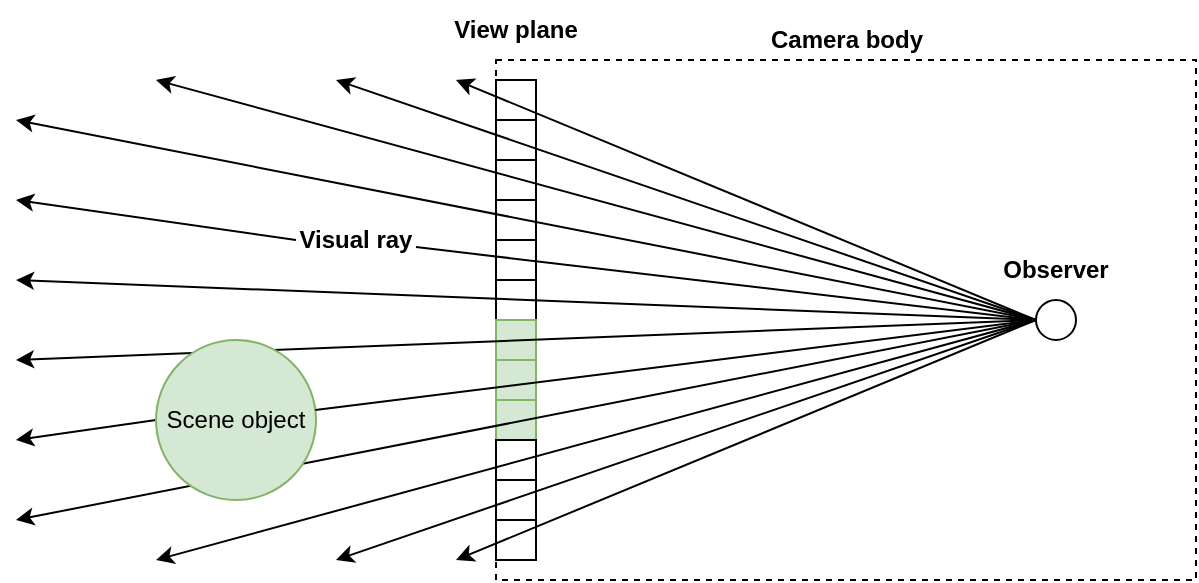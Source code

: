<mxfile version="16.0.3" type="device"><diagram name="Page-1" id="0Hl5JjlqrEEVLNRCusyu"><mxGraphModel dx="807" dy="897" grid="1" gridSize="10" guides="1" tooltips="1" connect="1" arrows="1" fold="1" page="1" pageScale="1" pageWidth="827" pageHeight="1169" math="0" shadow="0"><root><mxCell id="vyspIMakwLupjSmvG92E-0"/><mxCell id="vyspIMakwLupjSmvG92E-1" parent="vyspIMakwLupjSmvG92E-0"/><mxCell id="vyspIMakwLupjSmvG92E-28" value="" style="rounded=0;whiteSpace=wrap;html=1;dashed=1;fillColor=none;" parent="vyspIMakwLupjSmvG92E-1" vertex="1"><mxGeometry x="400" y="70" width="350" height="260" as="geometry"/></mxCell><mxCell id="vyspIMakwLupjSmvG92E-2" value="" style="rounded=0;whiteSpace=wrap;html=1;" parent="vyspIMakwLupjSmvG92E-1" vertex="1"><mxGeometry x="400" y="80" width="20" height="20" as="geometry"/></mxCell><mxCell id="vyspIMakwLupjSmvG92E-3" value="" style="rounded=0;whiteSpace=wrap;html=1;" parent="vyspIMakwLupjSmvG92E-1" vertex="1"><mxGeometry x="400" y="100" width="20" height="20" as="geometry"/></mxCell><mxCell id="vyspIMakwLupjSmvG92E-4" value="" style="rounded=0;whiteSpace=wrap;html=1;" parent="vyspIMakwLupjSmvG92E-1" vertex="1"><mxGeometry x="400" y="120" width="20" height="20" as="geometry"/></mxCell><mxCell id="vyspIMakwLupjSmvG92E-5" value="" style="rounded=0;whiteSpace=wrap;html=1;" parent="vyspIMakwLupjSmvG92E-1" vertex="1"><mxGeometry x="400" y="140" width="20" height="20" as="geometry"/></mxCell><mxCell id="vyspIMakwLupjSmvG92E-6" value="" style="rounded=0;whiteSpace=wrap;html=1;" parent="vyspIMakwLupjSmvG92E-1" vertex="1"><mxGeometry x="400" y="160" width="20" height="20" as="geometry"/></mxCell><mxCell id="vyspIMakwLupjSmvG92E-7" value="" style="rounded=0;whiteSpace=wrap;html=1;" parent="vyspIMakwLupjSmvG92E-1" vertex="1"><mxGeometry x="400" y="180" width="20" height="20" as="geometry"/></mxCell><mxCell id="vyspIMakwLupjSmvG92E-8" value="" style="rounded=0;whiteSpace=wrap;html=1;fillColor=#d5e8d4;strokeColor=#82b366;" parent="vyspIMakwLupjSmvG92E-1" vertex="1"><mxGeometry x="400" y="200" width="20" height="20" as="geometry"/></mxCell><mxCell id="vyspIMakwLupjSmvG92E-9" value="" style="rounded=0;whiteSpace=wrap;html=1;fillColor=#d5e8d4;strokeColor=#82b366;" parent="vyspIMakwLupjSmvG92E-1" vertex="1"><mxGeometry x="400" y="220" width="20" height="20" as="geometry"/></mxCell><mxCell id="vyspIMakwLupjSmvG92E-10" value="" style="rounded=0;whiteSpace=wrap;html=1;fillColor=#d5e8d4;strokeColor=#82b366;" parent="vyspIMakwLupjSmvG92E-1" vertex="1"><mxGeometry x="400" y="240" width="20" height="20" as="geometry"/></mxCell><mxCell id="vyspIMakwLupjSmvG92E-11" value="" style="rounded=0;whiteSpace=wrap;html=1;" parent="vyspIMakwLupjSmvG92E-1" vertex="1"><mxGeometry x="400" y="260" width="20" height="20" as="geometry"/></mxCell><mxCell id="vyspIMakwLupjSmvG92E-12" value="" style="rounded=0;whiteSpace=wrap;html=1;" parent="vyspIMakwLupjSmvG92E-1" vertex="1"><mxGeometry x="400" y="280" width="20" height="20" as="geometry"/></mxCell><mxCell id="vyspIMakwLupjSmvG92E-13" value="" style="rounded=0;whiteSpace=wrap;html=1;" parent="vyspIMakwLupjSmvG92E-1" vertex="1"><mxGeometry x="400" y="300" width="20" height="20" as="geometry"/></mxCell><mxCell id="vyspIMakwLupjSmvG92E-14" value="" style="ellipse;whiteSpace=wrap;html=1;aspect=fixed;" parent="vyspIMakwLupjSmvG92E-1" vertex="1"><mxGeometry x="670" y="190" width="20" height="20" as="geometry"/></mxCell><mxCell id="vyspIMakwLupjSmvG92E-15" value="" style="endArrow=classic;html=1;rounded=0;exitX=0;exitY=0.5;exitDx=0;exitDy=0;" parent="vyspIMakwLupjSmvG92E-1" source="vyspIMakwLupjSmvG92E-14" edge="1"><mxGeometry width="50" height="50" relative="1" as="geometry"><mxPoint x="540" y="480" as="sourcePoint"/><mxPoint x="160" y="180" as="targetPoint"/></mxGeometry></mxCell><mxCell id="vyspIMakwLupjSmvG92E-16" value="" style="endArrow=classic;html=1;rounded=0;" parent="vyspIMakwLupjSmvG92E-1" edge="1"><mxGeometry width="50" height="50" relative="1" as="geometry"><mxPoint x="670" y="200" as="sourcePoint"/><mxPoint x="160" y="220" as="targetPoint"/></mxGeometry></mxCell><mxCell id="vyspIMakwLupjSmvG92E-17" value="" style="endArrow=classic;html=1;rounded=0;exitX=0;exitY=0.5;exitDx=0;exitDy=0;startArrow=none;" parent="vyspIMakwLupjSmvG92E-1" source="vyspIMakwLupjSmvG92E-27" edge="1"><mxGeometry width="50" height="50" relative="1" as="geometry"><mxPoint x="690" y="220" as="sourcePoint"/><mxPoint x="160" y="140" as="targetPoint"/></mxGeometry></mxCell><mxCell id="vyspIMakwLupjSmvG92E-18" value="" style="endArrow=classic;html=1;rounded=0;exitX=0;exitY=0.5;exitDx=0;exitDy=0;startArrow=none;" parent="vyspIMakwLupjSmvG92E-1" source="vyspIMakwLupjSmvG92E-33" edge="1"><mxGeometry width="50" height="50" relative="1" as="geometry"><mxPoint x="700" y="230" as="sourcePoint"/><mxPoint x="160" y="260" as="targetPoint"/></mxGeometry></mxCell><mxCell id="vyspIMakwLupjSmvG92E-19" value="" style="endArrow=classic;html=1;rounded=0;exitX=0;exitY=0.5;exitDx=0;exitDy=0;" parent="vyspIMakwLupjSmvG92E-1" source="vyspIMakwLupjSmvG92E-14" edge="1"><mxGeometry width="50" height="50" relative="1" as="geometry"><mxPoint x="710" y="240" as="sourcePoint"/><mxPoint x="160" y="300" as="targetPoint"/></mxGeometry></mxCell><mxCell id="vyspIMakwLupjSmvG92E-20" value="" style="endArrow=classic;html=1;rounded=0;exitX=0;exitY=0.5;exitDx=0;exitDy=0;" parent="vyspIMakwLupjSmvG92E-1" source="vyspIMakwLupjSmvG92E-14" edge="1"><mxGeometry width="50" height="50" relative="1" as="geometry"><mxPoint x="720" y="250" as="sourcePoint"/><mxPoint x="160" y="100" as="targetPoint"/></mxGeometry></mxCell><mxCell id="vyspIMakwLupjSmvG92E-21" value="" style="endArrow=classic;html=1;rounded=0;" parent="vyspIMakwLupjSmvG92E-1" edge="1"><mxGeometry width="50" height="50" relative="1" as="geometry"><mxPoint x="670" y="200" as="sourcePoint"/><mxPoint x="230" y="80" as="targetPoint"/></mxGeometry></mxCell><mxCell id="vyspIMakwLupjSmvG92E-22" value="" style="endArrow=classic;html=1;rounded=0;exitX=0;exitY=0.5;exitDx=0;exitDy=0;" parent="vyspIMakwLupjSmvG92E-1" source="vyspIMakwLupjSmvG92E-14" edge="1"><mxGeometry width="50" height="50" relative="1" as="geometry"><mxPoint x="740" y="270" as="sourcePoint"/><mxPoint x="230" y="320" as="targetPoint"/></mxGeometry></mxCell><mxCell id="vyspIMakwLupjSmvG92E-23" value="" style="endArrow=classic;html=1;rounded=0;" parent="vyspIMakwLupjSmvG92E-1" edge="1"><mxGeometry width="50" height="50" relative="1" as="geometry"><mxPoint x="670" y="200" as="sourcePoint"/><mxPoint x="320" y="320" as="targetPoint"/></mxGeometry></mxCell><mxCell id="vyspIMakwLupjSmvG92E-24" value="" style="endArrow=classic;html=1;rounded=0;exitX=0;exitY=0.5;exitDx=0;exitDy=0;" parent="vyspIMakwLupjSmvG92E-1" source="vyspIMakwLupjSmvG92E-14" edge="1"><mxGeometry width="50" height="50" relative="1" as="geometry"><mxPoint x="760" y="290" as="sourcePoint"/><mxPoint x="320" y="80" as="targetPoint"/></mxGeometry></mxCell><mxCell id="vyspIMakwLupjSmvG92E-25" value="" style="endArrow=classic;html=1;rounded=0;exitX=0;exitY=0.5;exitDx=0;exitDy=0;" parent="vyspIMakwLupjSmvG92E-1" source="vyspIMakwLupjSmvG92E-14" edge="1"><mxGeometry width="50" height="50" relative="1" as="geometry"><mxPoint x="770" y="300" as="sourcePoint"/><mxPoint x="380" y="80" as="targetPoint"/></mxGeometry></mxCell><mxCell id="vyspIMakwLupjSmvG92E-26" value="" style="endArrow=classic;html=1;rounded=0;" parent="vyspIMakwLupjSmvG92E-1" edge="1"><mxGeometry width="50" height="50" relative="1" as="geometry"><mxPoint x="670" y="200" as="sourcePoint"/><mxPoint x="380" y="320" as="targetPoint"/></mxGeometry></mxCell><mxCell id="vyspIMakwLupjSmvG92E-29" value="&lt;b&gt;Camera body&lt;/b&gt;" style="text;html=1;strokeColor=none;fillColor=none;align=center;verticalAlign=middle;whiteSpace=wrap;rounded=0;dashed=1;" parent="vyspIMakwLupjSmvG92E-1" vertex="1"><mxGeometry x="532.5" y="50" width="85" height="20" as="geometry"/></mxCell><mxCell id="vyspIMakwLupjSmvG92E-30" value="&lt;b&gt;Observer&lt;/b&gt;" style="text;html=1;strokeColor=none;fillColor=none;align=center;verticalAlign=middle;whiteSpace=wrap;rounded=0;dashed=1;" parent="vyspIMakwLupjSmvG92E-1" vertex="1"><mxGeometry x="650" y="160" width="60" height="30" as="geometry"/></mxCell><mxCell id="vyspIMakwLupjSmvG92E-31" value="&lt;b&gt;View plane&lt;/b&gt;" style="text;html=1;strokeColor=none;fillColor=none;align=center;verticalAlign=middle;whiteSpace=wrap;rounded=0;dashed=1;" parent="vyspIMakwLupjSmvG92E-1" vertex="1"><mxGeometry x="375" y="40" width="70" height="30" as="geometry"/></mxCell><mxCell id="vyspIMakwLupjSmvG92E-27" value="&lt;b&gt;Visual ray&lt;/b&gt;" style="text;html=1;strokeColor=none;fillColor=none;align=center;verticalAlign=middle;whiteSpace=wrap;rounded=0;" parent="vyspIMakwLupjSmvG92E-1" vertex="1"><mxGeometry x="300" y="150" width="60" height="20" as="geometry"/></mxCell><mxCell id="vyspIMakwLupjSmvG92E-32" value="" style="endArrow=none;html=1;rounded=0;exitX=0;exitY=0.5;exitDx=0;exitDy=0;" parent="vyspIMakwLupjSmvG92E-1" source="vyspIMakwLupjSmvG92E-14" target="vyspIMakwLupjSmvG92E-27" edge="1"><mxGeometry width="50" height="50" relative="1" as="geometry"><mxPoint x="670" y="200" as="sourcePoint"/><mxPoint x="160" y="140" as="targetPoint"/></mxGeometry></mxCell><mxCell id="vyspIMakwLupjSmvG92E-33" value="Scene object" style="ellipse;whiteSpace=wrap;html=1;aspect=fixed;fillColor=#d5e8d4;strokeColor=#82b366;" parent="vyspIMakwLupjSmvG92E-1" vertex="1"><mxGeometry x="230" y="210" width="80" height="80" as="geometry"/></mxCell><mxCell id="vyspIMakwLupjSmvG92E-34" value="" style="endArrow=none;html=1;rounded=0;exitX=0;exitY=0.5;exitDx=0;exitDy=0;" parent="vyspIMakwLupjSmvG92E-1" source="vyspIMakwLupjSmvG92E-14" target="vyspIMakwLupjSmvG92E-33" edge="1"><mxGeometry width="50" height="50" relative="1" as="geometry"><mxPoint x="670" y="200" as="sourcePoint"/><mxPoint x="160" y="260" as="targetPoint"/></mxGeometry></mxCell></root></mxGraphModel></diagram></mxfile>